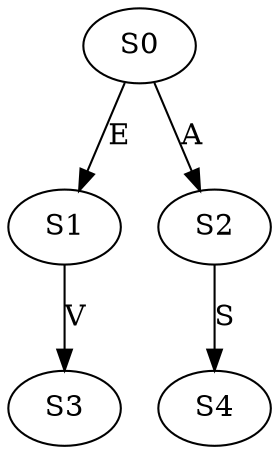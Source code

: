 strict digraph  {
	S0 -> S1 [ label = E ];
	S0 -> S2 [ label = A ];
	S1 -> S3 [ label = V ];
	S2 -> S4 [ label = S ];
}
